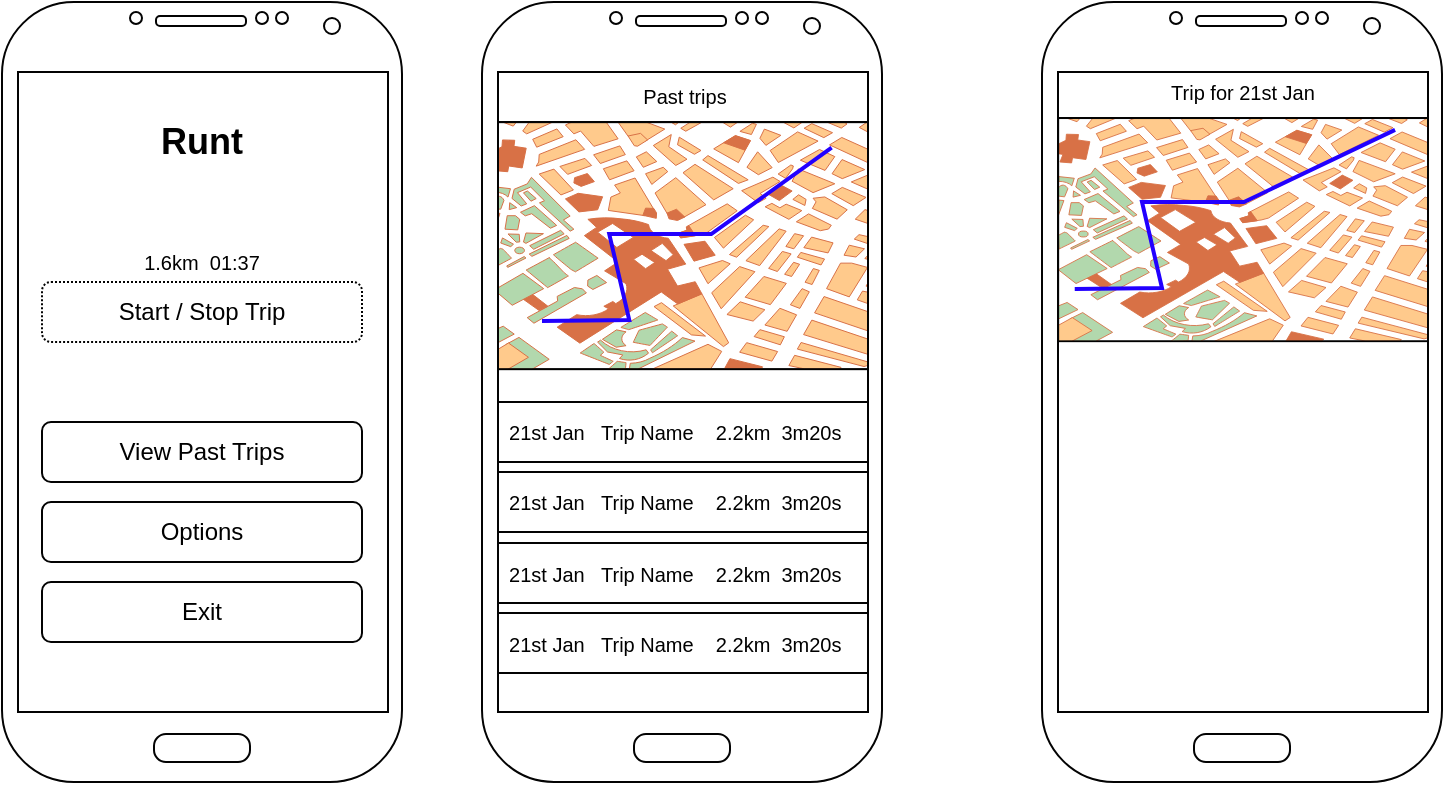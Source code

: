 <mxfile version="12.4.7" type="device"><diagram id="hVJKd5s9Wr_ufxjauM7H" name="Page-1"><mxGraphModel dx="766" dy="813" grid="1" gridSize="10" guides="1" tooltips="1" connect="1" arrows="1" fold="1" page="1" pageScale="1" pageWidth="850" pageHeight="1100" math="0" shadow="0"><root><mxCell id="0"/><mxCell id="1" parent="0"/><mxCell id="QPLGP-m1Cn-NnrFftGyN-17" value="" style="verticalLabelPosition=bottom;shadow=0;dashed=0;align=center;html=1;verticalAlign=top;strokeWidth=1;shape=mxgraph.mockup.misc.map;dashPattern=1 1;fillColor=none;fontSize=10;" vertex="1" parent="1"><mxGeometry x="406" y="220" width="188" height="124" as="geometry"/></mxCell><mxCell id="QPLGP-m1Cn-NnrFftGyN-29" value="" style="verticalLabelPosition=bottom;shadow=0;dashed=0;align=center;html=1;verticalAlign=top;strokeWidth=1;shape=mxgraph.mockup.misc.map;dashPattern=1 1;fillColor=none;fontSize=10;" vertex="1" parent="1"><mxGeometry x="688" y="218" width="186" height="112" as="geometry"/></mxCell><mxCell id="QPLGP-m1Cn-NnrFftGyN-27" value="Trip for 21st Jan" style="rounded=0;whiteSpace=wrap;html=1;strokeColor=#030303;fillColor=none;fontSize=10;" vertex="1" parent="1"><mxGeometry x="684.5" y="191" width="191" height="27" as="geometry"/></mxCell><mxCell id="QPLGP-m1Cn-NnrFftGyN-24" value="&lt;div align=&quot;left&quot;&gt;&amp;nbsp; 21st Jan&amp;nbsp;&amp;nbsp; Trip Name&amp;nbsp;&amp;nbsp;&amp;nbsp; 2.2km&amp;nbsp; 3m20s&lt;br&gt;&lt;/div&gt;" style="rounded=0;whiteSpace=wrap;html=1;strokeColor=#030303;fillColor=none;fontSize=10;align=left;" vertex="1" parent="1"><mxGeometry x="405.5" y="465.5" width="192" height="30" as="geometry"/></mxCell><mxCell id="QPLGP-m1Cn-NnrFftGyN-25" value="&lt;div align=&quot;left&quot;&gt;&amp;nbsp; 21st Jan&amp;nbsp;&amp;nbsp; Trip Name&amp;nbsp;&amp;nbsp;&amp;nbsp; 2.2km&amp;nbsp; 3m20s&lt;br&gt;&lt;/div&gt;" style="rounded=0;whiteSpace=wrap;html=1;strokeColor=#030303;fillColor=none;fontSize=10;align=left;" vertex="1" parent="1"><mxGeometry x="405.5" y="430.5" width="192" height="30" as="geometry"/></mxCell><mxCell id="QPLGP-m1Cn-NnrFftGyN-22" value="&lt;div align=&quot;left&quot;&gt;&amp;nbsp; 21st Jan&amp;nbsp;&amp;nbsp; Trip Name&amp;nbsp;&amp;nbsp;&amp;nbsp; 2.2km&amp;nbsp; 3m20s&lt;br&gt;&lt;/div&gt;" style="rounded=0;whiteSpace=wrap;html=1;strokeColor=#030303;fillColor=none;fontSize=10;align=left;" vertex="1" parent="1"><mxGeometry x="406" y="395" width="192" height="30" as="geometry"/></mxCell><mxCell id="QPLGP-m1Cn-NnrFftGyN-19" value="&lt;div align=&quot;left&quot;&gt;&amp;nbsp; 21st Jan&amp;nbsp;&amp;nbsp; Trip Name&amp;nbsp;&amp;nbsp;&amp;nbsp; 2.2km&amp;nbsp; 3m20s&lt;br&gt;&lt;/div&gt;" style="rounded=0;whiteSpace=wrap;html=1;strokeColor=#030303;fillColor=none;fontSize=10;align=left;" vertex="1" parent="1"><mxGeometry x="406" y="360" width="192" height="30" as="geometry"/></mxCell><mxCell id="QPLGP-m1Cn-NnrFftGyN-18" value="Past trips" style="rounded=0;whiteSpace=wrap;html=1;strokeColor=#030303;fillColor=none;fontSize=10;" vertex="1" parent="1"><mxGeometry x="406" y="193" width="191" height="27" as="geometry"/></mxCell><mxCell id="QPLGP-m1Cn-NnrFftGyN-2" value="" style="verticalLabelPosition=bottom;verticalAlign=top;html=1;shadow=0;dashed=0;strokeWidth=1;shape=mxgraph.android.phone2;strokeColor=#030303;" vertex="1" parent="1"><mxGeometry x="160" y="160" width="200" height="390" as="geometry"/></mxCell><mxCell id="QPLGP-m1Cn-NnrFftGyN-3" value="&lt;b style=&quot;font-size: 18px;&quot;&gt;Runt&lt;/b&gt;" style="text;html=1;strokeColor=none;fillColor=none;align=center;verticalAlign=middle;whiteSpace=wrap;rounded=0;fontSize=18;" vertex="1" parent="1"><mxGeometry x="240" y="220" width="40" height="20" as="geometry"/></mxCell><mxCell id="QPLGP-m1Cn-NnrFftGyN-4" value="View Past Trips" style="rounded=1;whiteSpace=wrap;html=1;strokeColor=#030303;" vertex="1" parent="1"><mxGeometry x="180" y="370" width="160" height="30" as="geometry"/></mxCell><mxCell id="QPLGP-m1Cn-NnrFftGyN-6" value="Options" style="rounded=1;whiteSpace=wrap;html=1;strokeColor=#030303;" vertex="1" parent="1"><mxGeometry x="180" y="410" width="160" height="30" as="geometry"/></mxCell><mxCell id="QPLGP-m1Cn-NnrFftGyN-7" value="Exit" style="rounded=1;whiteSpace=wrap;html=1;strokeColor=#030303;" vertex="1" parent="1"><mxGeometry x="180" y="450" width="160" height="30" as="geometry"/></mxCell><mxCell id="QPLGP-m1Cn-NnrFftGyN-8" value="" style="shape=image;html=1;verticalAlign=top;verticalLabelPosition=bottom;labelBackgroundColor=#ffffff;imageAspect=0;aspect=fixed;image=https://cdn2.iconfinder.com/data/icons/pittogrammi/142/61-128.png;strokeColor=#030303;fontSize=18;" vertex="1" parent="1"><mxGeometry x="190" y="375" width="20" height="20" as="geometry"/></mxCell><mxCell id="QPLGP-m1Cn-NnrFftGyN-9" value="" style="shape=image;html=1;verticalAlign=top;verticalLabelPosition=bottom;labelBackgroundColor=#ffffff;imageAspect=0;aspect=fixed;image=https://cdn0.iconfinder.com/data/icons/glyphpack/47/wrench-128.png;strokeColor=#030303;fontSize=18;" vertex="1" parent="1"><mxGeometry x="190" y="415" width="20" height="20" as="geometry"/></mxCell><mxCell id="QPLGP-m1Cn-NnrFftGyN-10" value="" style="shape=image;html=1;verticalAlign=top;verticalLabelPosition=bottom;labelBackgroundColor=#ffffff;imageAspect=0;aspect=fixed;image=https://cdn3.iconfinder.com/data/icons/virtual-notebook/16/button_close-128.png;strokeColor=#030303;fontSize=18;" vertex="1" parent="1"><mxGeometry x="190" y="455" width="20" height="20" as="geometry"/></mxCell><mxCell id="QPLGP-m1Cn-NnrFftGyN-11" value="Start / Stop Trip" style="rounded=1;whiteSpace=wrap;html=1;strokeColor=#030303;dashed=1;dashPattern=1 1;" vertex="1" parent="1"><mxGeometry x="180" y="300" width="160" height="30" as="geometry"/></mxCell><mxCell id="QPLGP-m1Cn-NnrFftGyN-12" value="1.6km&amp;nbsp; 01:37" style="text;html=1;strokeColor=none;fillColor=none;align=center;verticalAlign=middle;whiteSpace=wrap;rounded=0;dashed=1;dashPattern=1 1;fontSize=10;direction=south;" vertex="1" parent="1"><mxGeometry x="180" y="280" width="160" height="20" as="geometry"/></mxCell><mxCell id="QPLGP-m1Cn-NnrFftGyN-13" value="" style="shape=image;html=1;verticalAlign=top;verticalLabelPosition=bottom;labelBackgroundColor=#ffffff;imageAspect=0;aspect=fixed;image=https://cdn2.iconfinder.com/data/icons/people-80/96/Picture13-128.png;dashed=1;dashPattern=1 1;strokeColor=#030303;fontSize=10;" vertex="1" parent="1"><mxGeometry x="248.5" y="257" width="23" height="23" as="geometry"/></mxCell><mxCell id="QPLGP-m1Cn-NnrFftGyN-15" value="" style="verticalLabelPosition=bottom;verticalAlign=top;html=1;shadow=0;dashed=0;strokeWidth=1;shape=mxgraph.android.phone2;strokeColor=#030303;" vertex="1" parent="1"><mxGeometry x="400" y="160" width="200" height="390" as="geometry"/></mxCell><mxCell id="QPLGP-m1Cn-NnrFftGyN-26" value="" style="verticalLabelPosition=bottom;verticalAlign=top;html=1;shadow=0;dashed=0;strokeWidth=1;shape=mxgraph.android.phone2;strokeColor=#030303;" vertex="1" parent="1"><mxGeometry x="680" y="160" width="200" height="390" as="geometry"/></mxCell><mxCell id="QPLGP-m1Cn-NnrFftGyN-30" value="" style="endArrow=none;html=1;fontSize=10;exitX=0.045;exitY=0.763;exitDx=0;exitDy=0;exitPerimeter=0;entryX=0.906;entryY=0.053;entryDx=0;entryDy=0;entryPerimeter=0;rounded=0;jumpStyle=none;comic=0;shadow=0;startArrow=none;startFill=0;strokeWidth=2;strokeColor=#2200FF;" edge="1" parent="1" source="QPLGP-m1Cn-NnrFftGyN-29" target="QPLGP-m1Cn-NnrFftGyN-29"><mxGeometry width="50" height="50" relative="1" as="geometry"><mxPoint x="710" y="310" as="sourcePoint"/><mxPoint x="760" y="260" as="targetPoint"/><Array as="points"><mxPoint x="740" y="303"/><mxPoint x="730" y="260"/><mxPoint x="781" y="260"/></Array></mxGeometry></mxCell><mxCell id="QPLGP-m1Cn-NnrFftGyN-31" value="" style="endArrow=none;html=1;fontSize=10;exitX=0.045;exitY=0.763;exitDx=0;exitDy=0;exitPerimeter=0;entryX=0.898;entryY=0.103;entryDx=0;entryDy=0;entryPerimeter=0;rounded=0;jumpStyle=none;comic=0;shadow=0;startArrow=none;startFill=0;strokeWidth=2;strokeColor=#2200FF;" edge="1" parent="1" target="QPLGP-m1Cn-NnrFftGyN-17"><mxGeometry width="50" height="50" relative="1" as="geometry"><mxPoint x="430.0" y="319.516" as="sourcePoint"/><mxPoint x="590.146" y="239.996" as="targetPoint"/><Array as="points"><mxPoint x="473.63" y="319.06"/><mxPoint x="463.63" y="276.06"/><mxPoint x="514.63" y="276.06"/></Array></mxGeometry></mxCell></root></mxGraphModel></diagram></mxfile>